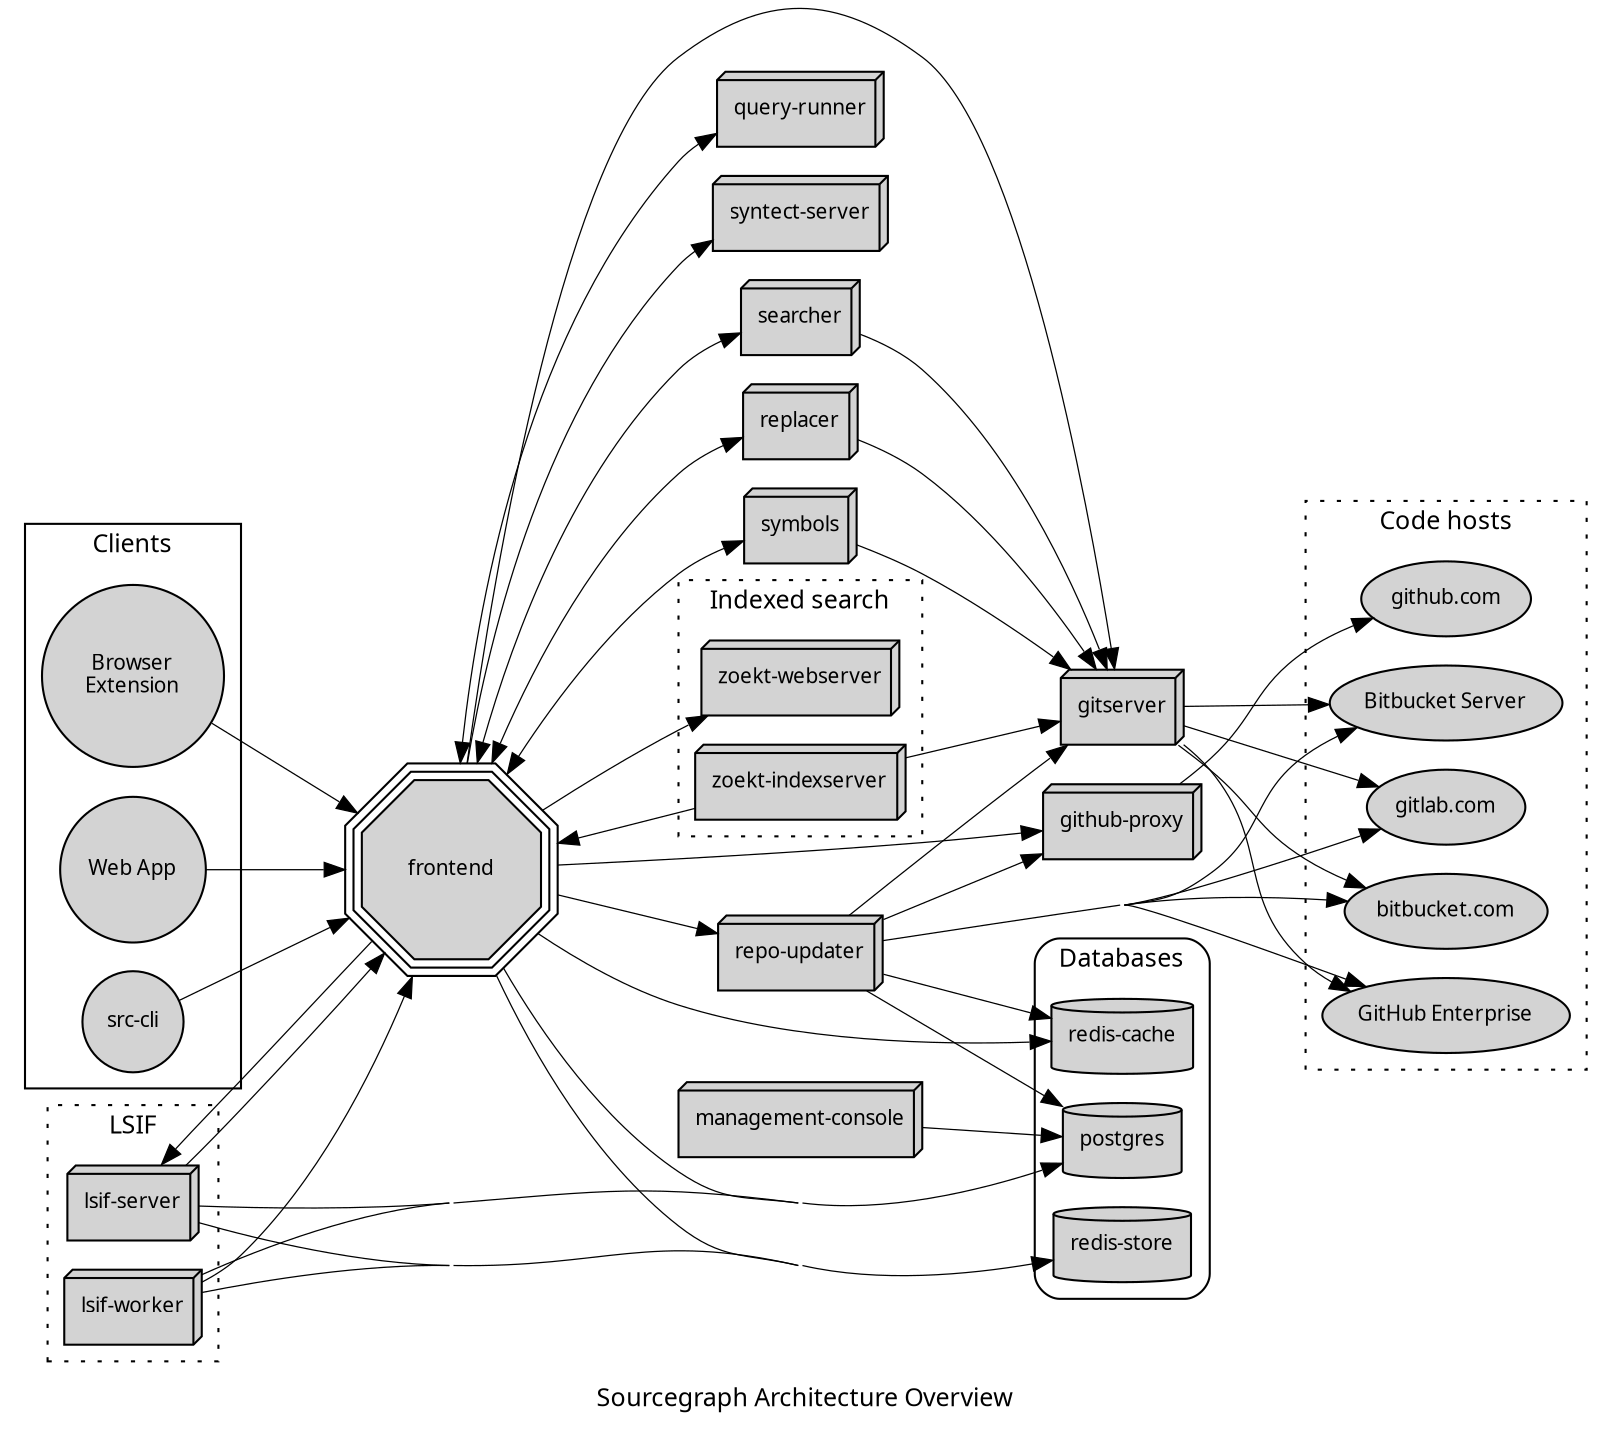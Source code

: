 digraph architecture {
    label="Sourcegraph Architecture Overview"
    rankdir=LR
    ratio=fill
    concentrate=true
    ranksep=0.8
    nodesep=0.2

    graph [
        fontname="Iosevka"
        fontsize=12
    ]

    node [
        style="filled"
        shape="box3d"
        fontname="Iosevka"
        fontsize=10
    ]

    edge [
        penwidth=0.6
        arrowType="empty"
    ]

    frontend [
        fixedsize=true
        width=1.2
        height=1.2
        shape="tripleoctagon"
        label="frontend"
        URL="https://github.com/sourcegraph/sourcegraph/tree/master/cmd/frontend"
    ]

    gitserver    [label="gitserver" URL="https://github.com/sourcegraph/sourcegraph/tree/master/cmd/gitserver"]
    repo_updater [label="repo-updater" URL="https://github.com/sourcegraph/sourcegraph/tree/master/cmd/repo-updater"]
    searcher     [label="searcher" URL="https://github.com/sourcegraph/sourcegraph/tree/master/cmd/searcher"]
    replacer     [label="replacer" URL="https://github.com/sourcegraph/sourcegraph/tree/master/cmd/replacer"]
    query_runner [label="query-runner" URL="https://github.com/sourcegraph/sourcegraph/tree/master/cmd/query-runner"]
    github_proxy [label="github-proxy" URL="https://github.com/sourcegraph/sourcegraph/tree/master/cmd/github-proxy"]
    syntect_server [label="syntect-server" URL="https://github.com/sourcegraph/syntect_server"]
    management_console [label="management-console" URL="https://github.com/sourcegraph/sourcegraph/tree/master/cmd/management-console"]
    symbols [label="symbols" URL="https://github.com/sourcegraph/sourcegraph/tree/master/cmd/symbols"]

    subgraph cluster_lsif_zoekt {
        label="Indexed search"
        rank="same"
        graph [style="dotted"]

        zoekt_webserver [label="zoekt-webserver" URL="https://github.com/sourcegraph/zoekt/tree/master/cmd/zoekt-webserver"]
        zoekt_indexserver [label="zoekt-indexserver" URL="https://github.com/sourcegraph/zoekt/tree/master/cmd/zoekt-sourcegraph-indexserver"]
    }

    subgraph cluster_lsif_processes {
        label="LSIF"
        rank="same"
        graph [style="dotted"]

        lsif_server [label="lsif-server" URL="https://github.com/sourcegraph/sourcegraph/tree/master/lsif/src/server"]
        lsif_worker [label="lsif-worker" URL="https://github.com/sourcegraph/sourcegraph/tree/master/lsif/src/worker"]
    }

    subgraph cluster_databases {
        label="Databases"
        rank="same"
        graph [style="rounded"]
        node [shape="cylinder"]

        redis_cache [label="redis-cache"]
        redis_store [label="redis-store"]
        postgres [label="postgres"]
    }

    subgraph cluster_codehosts {
        label="Code hosts"
        rank="same"
        graph [style="dotted"]
        node  [shape="oval"]

        github_dot_com [label="github.com"]
        gitlab_dot_com [label="gitlab.com"]
        bitbucket_cloud [label="bitbucket.com"]
        github_enterprise [label="GitHub Enterprise"]
        bitbucket_server [label="Bitbucket Server"]
    }

    subgraph cluster_clients {
        label="Clients"
        node [shape="circle"]
        src_cli [label="src-cli" URL="https://github.com/sourcegraph/src-cli"]
        browser_ext [label="Browser\nExtension" URL="https://github.com/sourcegraph/sourcegraph/tree/master/browser/"]
        web_app [label="Web App" URL="https://github.com/sourcegraph/sourcegraph/tree/master/web"]
    }

    frontend -> gitserver
    frontend -> query_runner
    frontend -> searcher
    frontend -> replacer
    frontend -> repo_updater
    frontend -> github_proxy
    frontend -> zoekt_webserver
    frontend -> postgres
    frontend -> redis_cache
    frontend -> redis_store
    frontend -> syntect_server
    frontend -> lsif_server
    frontend -> symbols

    searcher -> frontend
    searcher -> gitserver

    replacer -> frontend
    replacer -> gitserver

    management_console -> postgres

    query_runner -> frontend

    symbols -> frontend
    symbols -> gitserver

    lsif_server -> frontend
    lsif_server -> postgres
    lsif_server -> redis_store
    lsif_worker -> frontend
    lsif_worker -> postgres
    lsif_worker -> redis_store

    repo_updater -> github_proxy
    repo_updater -> github_enterprise
    repo_updater -> gitlab_dot_com
    repo_updater -> bitbucket_server
    repo_updater -> bitbucket_cloud
    repo_updater -> postgres
    repo_updater -> gitserver
    repo_updater -> redis_cache

    github_proxy -> github_dot_com

    gitserver -> github_enterprise
    gitserver -> gitlab_dot_com
    gitserver -> bitbucket_server
    gitserver -> bitbucket_cloud

    zoekt_indexserver -> frontend
    zoekt_indexserver -> gitserver

    browser_ext -> frontend
    web_app -> frontend
    src_cli -> frontend
}
